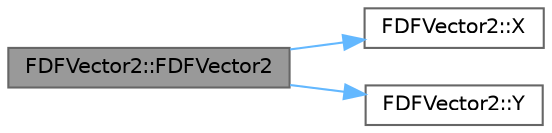 digraph "FDFVector2::FDFVector2"
{
 // INTERACTIVE_SVG=YES
 // LATEX_PDF_SIZE
  bgcolor="transparent";
  edge [fontname=Helvetica,fontsize=10,labelfontname=Helvetica,labelfontsize=10];
  node [fontname=Helvetica,fontsize=10,shape=box,height=0.2,width=0.4];
  rankdir="LR";
  Node1 [id="Node000001",label="FDFVector2::FDFVector2",height=0.2,width=0.4,color="gray40", fillcolor="grey60", style="filled", fontcolor="black",tooltip=" "];
  Node1 -> Node2 [id="edge1_Node000001_Node000002",color="steelblue1",style="solid",tooltip=" "];
  Node2 [id="Node000002",label="FDFVector2::X",height=0.2,width=0.4,color="grey40", fillcolor="white", style="filled",URL="$de/d35/structFDFVector2.html#a9d4607d9bd5233c817f22fa323c94542",tooltip=" "];
  Node1 -> Node3 [id="edge2_Node000001_Node000003",color="steelblue1",style="solid",tooltip=" "];
  Node3 [id="Node000003",label="FDFVector2::Y",height=0.2,width=0.4,color="grey40", fillcolor="white", style="filled",URL="$de/d35/structFDFVector2.html#a5712373c9c001c41807679bed035b804",tooltip=" "];
}
